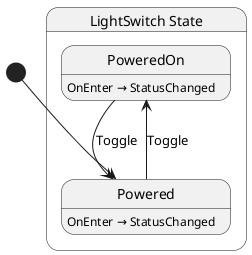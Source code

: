 @startuml LightSwitch
state "LightSwitch State" as Chickensoft_LogicBlocks_Generator_Tests_LightSwitch_State {
  state "PoweredOn" as Chickensoft_LogicBlocks_Generator_Tests_LightSwitch_State_PoweredOn
  state "Powered" as Chickensoft_LogicBlocks_Generator_Tests_LightSwitch_State_Powered
}

Chickensoft_LogicBlocks_Generator_Tests_LightSwitch_State_Powered --> Chickensoft_LogicBlocks_Generator_Tests_LightSwitch_State_PoweredOn : Toggle
Chickensoft_LogicBlocks_Generator_Tests_LightSwitch_State_PoweredOn --> Chickensoft_LogicBlocks_Generator_Tests_LightSwitch_State_Powered : Toggle

Chickensoft_LogicBlocks_Generator_Tests_LightSwitch_State_Powered : OnEnter → StatusChanged
Chickensoft_LogicBlocks_Generator_Tests_LightSwitch_State_PoweredOn : OnEnter → StatusChanged

[*] --> Chickensoft_LogicBlocks_Generator_Tests_LightSwitch_State_Powered
@enduml